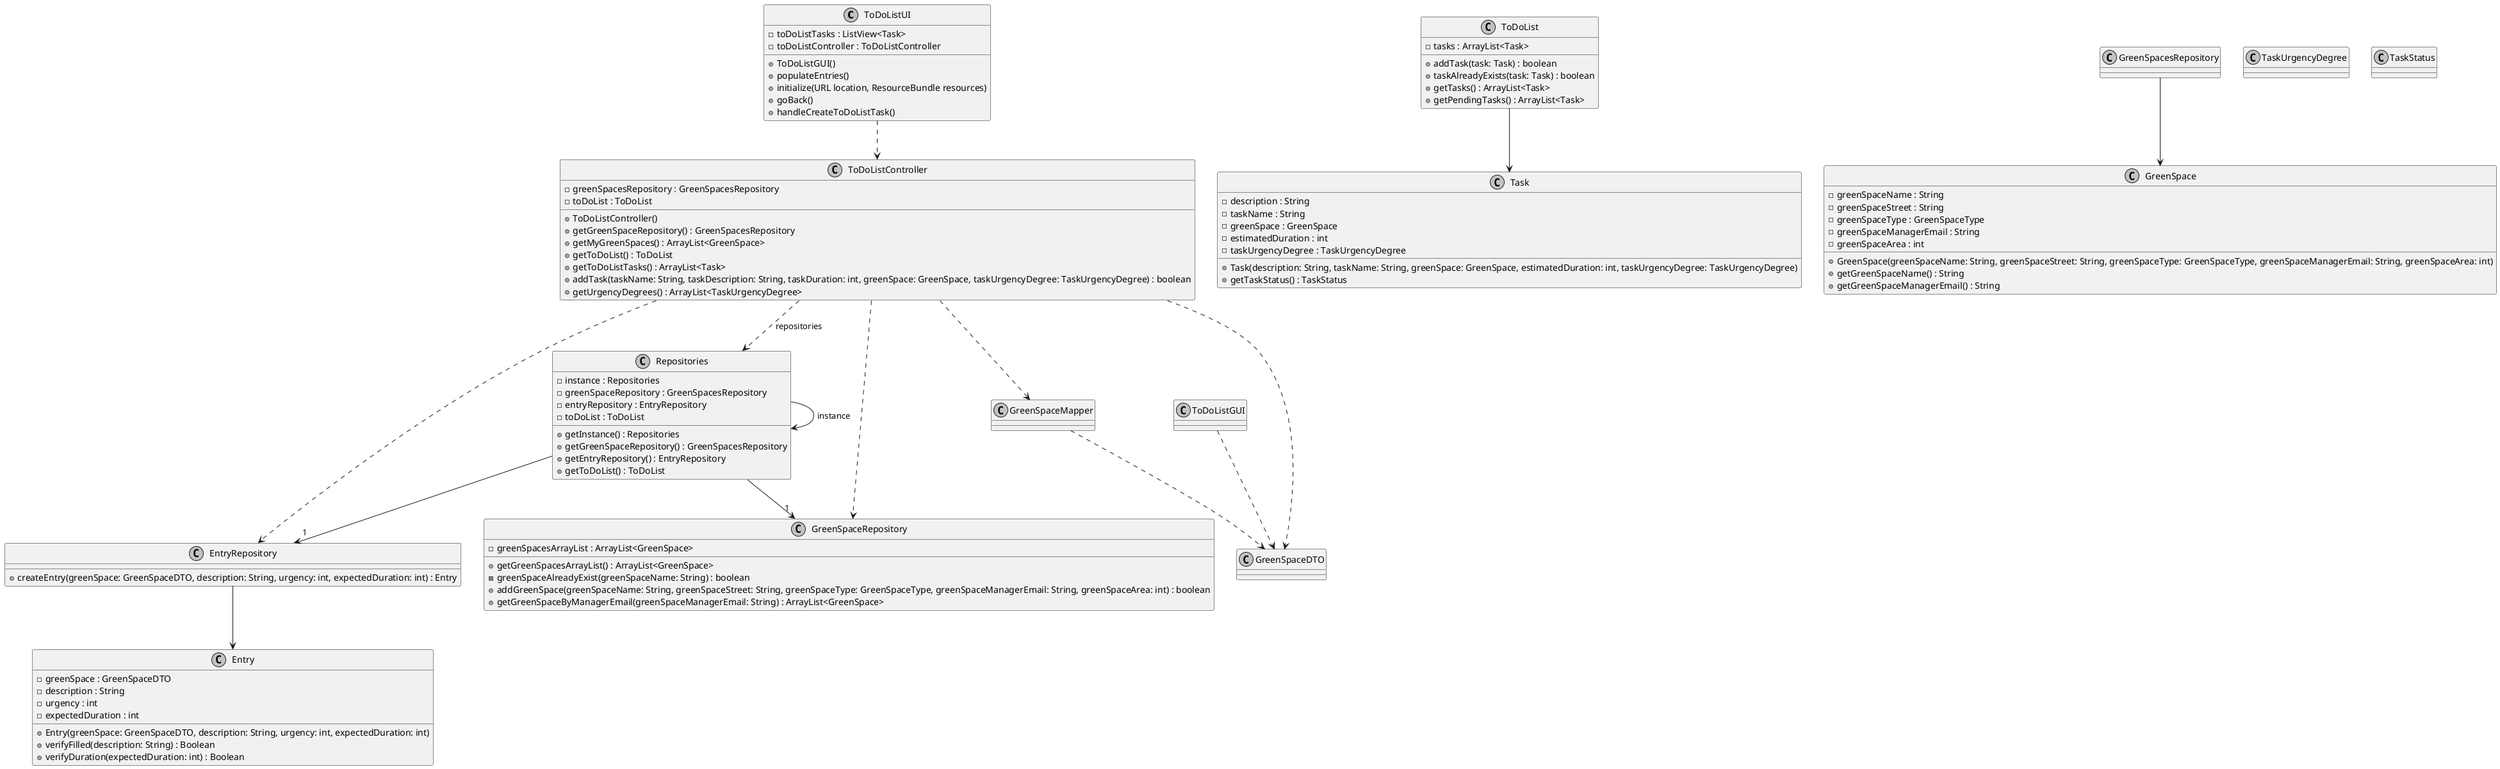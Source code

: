 @startuml
skinparam monochrome true
skinparam packageStyle rectangle
skinparam shadowing false

class ToDoListUI {
    - toDoListTasks : ListView<Task>
    - toDoListController : ToDoListController
    + ToDoListGUI()
    + populateEntries()
    + initialize(URL location, ResourceBundle resources)
    + goBack()
    + handleCreateToDoListTask()
}

class ToDoListController {
    - greenSpacesRepository : GreenSpacesRepository
    - toDoList : ToDoList
    + ToDoListController()
    + getGreenSpaceRepository() : GreenSpacesRepository
    + getMyGreenSpaces() : ArrayList<GreenSpace>
    + getToDoList() : ToDoList
    + getToDoListTasks() : ArrayList<Task>
    + addTask(taskName: String, taskDescription: String, taskDuration: int, greenSpace: GreenSpace, taskUrgencyDegree: TaskUrgencyDegree) : boolean
    + getUrgencyDegrees() : ArrayList<TaskUrgencyDegree>
   }

class Repositories {
    - instance : Repositories
    - greenSpaceRepository : GreenSpacesRepository
    - entryRepository : EntryRepository
    - toDoList : ToDoList
    + getInstance() : Repositories
    + getGreenSpaceRepository() : GreenSpacesRepository
    + getEntryRepository() : EntryRepository
    + getToDoList() : ToDoList
    }

class GreenSpaceRepository {
    - greenSpacesArrayList : ArrayList<GreenSpace>
    + getGreenSpacesArrayList() : ArrayList<GreenSpace>
    - greenSpaceAlreadyExist(greenSpaceName: String) : boolean
    + addGreenSpace(greenSpaceName: String, greenSpaceStreet: String, greenSpaceType: GreenSpaceType, greenSpaceManagerEmail: String, greenSpaceArea: int) : boolean
    + getGreenSpaceByManagerEmail(greenSpaceManagerEmail: String) : ArrayList<GreenSpace>
}

class EntryRepository {
    + createEntry(greenSpace: GreenSpaceDTO, description: String, urgency: int, expectedDuration: int) : Entry
}

class ToDoList {
    - tasks : ArrayList<Task>
    + addTask(task: Task) : boolean
    + taskAlreadyExists(task: Task) : boolean
    + getTasks() : ArrayList<Task>
    + getPendingTasks() : ArrayList<Task>
}

class Entry {
    - greenSpace : GreenSpaceDTO
    - description : String
    - urgency : int
    - expectedDuration : int
    + Entry(greenSpace: GreenSpaceDTO, description: String, urgency: int, expectedDuration: int)
    + verifyFilled(description: String) : Boolean
    + verifyDuration(expectedDuration: int) : Boolean
}

class GreenSpace {
    - greenSpaceName : String
    - greenSpaceStreet : String
    - greenSpaceType : GreenSpaceType
    - greenSpaceManagerEmail : String
    - greenSpaceArea : int
    + GreenSpace(greenSpaceName: String, greenSpaceStreet: String, greenSpaceType: GreenSpaceType, greenSpaceManagerEmail: String, greenSpaceArea: int)
    + getGreenSpaceName() : String
    + getGreenSpaceManagerEmail() : String
}

class Task {
    - description : String
    - taskName : String
    - greenSpace : GreenSpace
    - estimatedDuration : int
    - taskUrgencyDegree : TaskUrgencyDegree
    + Task(description: String, taskName: String, greenSpace: GreenSpace, estimatedDuration: int, taskUrgencyDegree: TaskUrgencyDegree)
    + getTaskStatus() : TaskStatus
}

class GreenSpaceDTO {

}

class GreenSpaceMapper {
}

class TaskUrgencyDegree {
}

class TaskStatus {
}

class GreenSpaceMapper {
}

ToDoListUI ..> ToDoListController

ToDoListController ..> Repositories: repositories
Repositories --> Repositories: instance
ToDoListController ..> GreenSpaceRepository
ToDoListController ..> EntryRepository
Repositories --> "1" GreenSpaceRepository
Repositories --> "1" EntryRepository
ToDoListController ..> GreenSpaceMapper
ToDoListGUI ..> GreenSpaceDTO
GreenSpaceMapper ..> GreenSpaceDTO
ToDoListController ..> GreenSpaceDTO
EntryRepository --> Entry
GreenSpacesRepository --> GreenSpace
ToDoList --> Task

@enduml